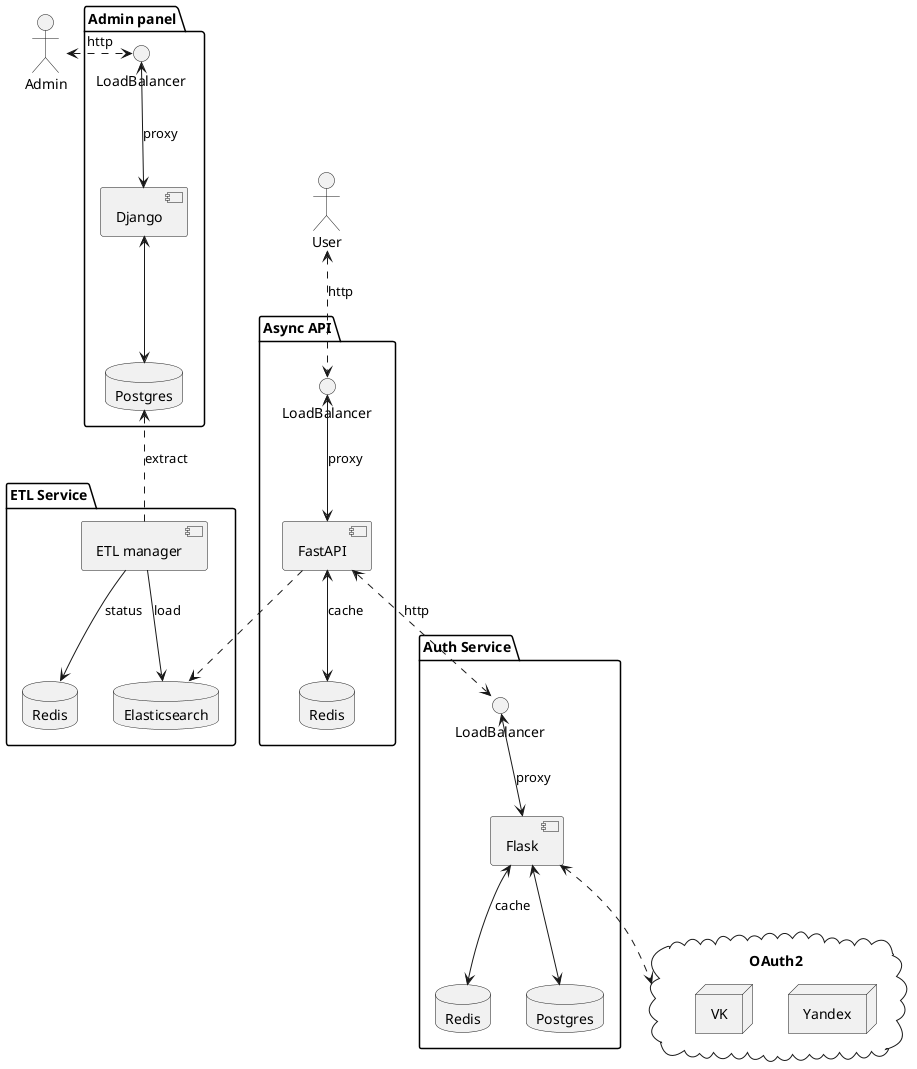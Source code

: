 @startuml

skinparam componentStyle uml2

actor User
actor Admin


package "Auth Service" {
    interface LoadBalancer as nginx3
    [Flask]
    database Redis as redis_2
    database Postgres as postgres_2
}
[Flask] <--> redis_2: cache
[Flask] <--> postgres_2
nginx3 <--> [Flask]: proxy

package "Admin panel" {
    database Postgres
    interface LoadBalancer as nginx
    [Django]
}
[Django] <--> Postgres
nginx <--> [Django]: proxy
Admin <.right.> nginx: http

package "ETL Service" {
    database Elasticsearch
    database Redis as redis_3
    [ETL manager]
}
Postgres <.. [ETL manager]: extract
[ETL manager] --> Elasticsearch: load
[ETL manager] --> redis_3: status

package "Async API" {
    interface LoadBalancer as nginx2
    database Redis
    [FastAPI]
}
[FastAPI] <--> Redis: cache
User <..> nginx2: http
nginx2 <--> [FastAPI]: proxy
[FastAPI] ..> Elasticsearch
[FastAPI] <..> nginx3: http

cloud "OAuth2" {
    node Yandex
    node VK
}
[Flask] <..> OAuth2

@enduml